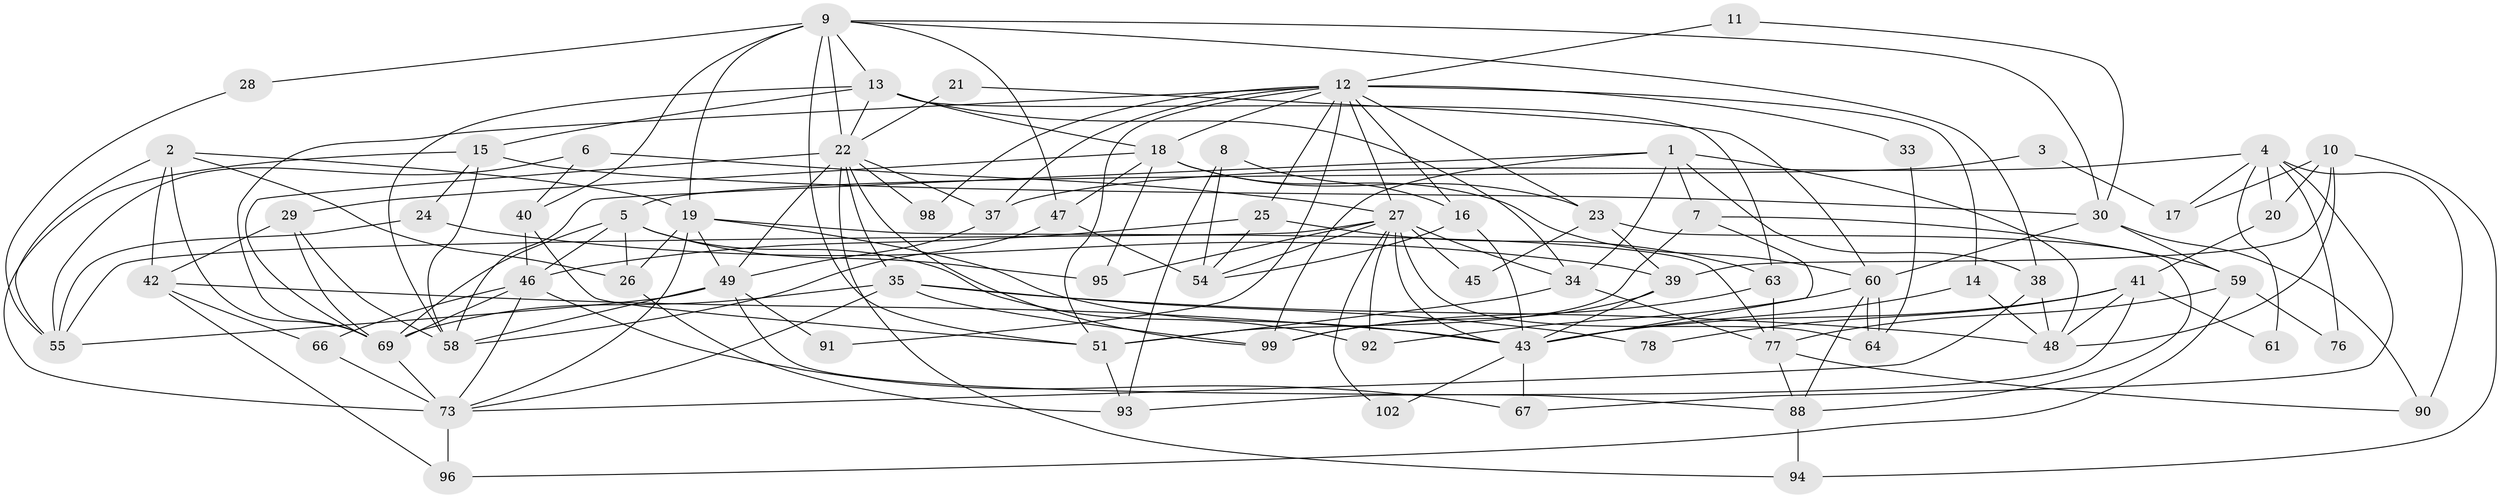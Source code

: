 // original degree distribution, {5: 0.12962962962962962, 3: 0.25, 2: 0.17592592592592593, 6: 0.07407407407407407, 4: 0.2777777777777778, 9: 0.018518518518518517, 7: 0.06481481481481481, 8: 0.009259259259259259}
// Generated by graph-tools (version 1.1) at 2025/41/03/06/25 10:41:53]
// undirected, 72 vertices, 172 edges
graph export_dot {
graph [start="1"]
  node [color=gray90,style=filled];
  1 [super="+103"];
  2 [super="+44"];
  3;
  4 [super="+53"];
  5 [super="+84"];
  6;
  7 [super="+100"];
  8;
  9 [super="+50"];
  10 [super="+71"];
  11;
  12 [super="+107"];
  13 [super="+52"];
  14;
  15 [super="+36"];
  16 [super="+56"];
  17;
  18 [super="+75"];
  19 [super="+74"];
  20;
  21;
  22 [super="+82"];
  23 [super="+104"];
  24 [super="+31"];
  25;
  26;
  27 [super="+32"];
  28;
  29 [super="+68"];
  30 [super="+65"];
  33;
  34 [super="+62"];
  35 [super="+80"];
  37;
  38;
  39;
  40;
  41 [super="+97"];
  42;
  43 [super="+79"];
  45;
  46 [super="+83"];
  47;
  48 [super="+70"];
  49 [super="+101"];
  51 [super="+87"];
  54 [super="+57"];
  55;
  58 [super="+86"];
  59 [super="+105"];
  60 [super="+89"];
  61;
  63 [super="+85"];
  64;
  66;
  67;
  69 [super="+72"];
  73 [super="+81"];
  76;
  77;
  78;
  88;
  90;
  91;
  92;
  93 [super="+106"];
  94;
  95 [super="+108"];
  96;
  98;
  99;
  102;
  1 -- 99;
  1 -- 38;
  1 -- 48;
  1 -- 34;
  1 -- 7;
  1 -- 58;
  2 -- 55;
  2 -- 42;
  2 -- 26;
  2 -- 69;
  2 -- 19;
  3 -- 17;
  3 -- 5;
  4 -- 37;
  4 -- 17;
  4 -- 20;
  4 -- 61;
  4 -- 76;
  4 -- 90;
  4 -- 67;
  5 -- 69;
  5 -- 26;
  5 -- 95 [weight=2];
  5 -- 92;
  5 -- 46;
  6 -- 27 [weight=2];
  6 -- 40;
  6 -- 55;
  7 -- 51 [weight=2];
  7 -- 43;
  7 -- 59;
  8 -- 54;
  8 -- 93;
  8 -- 16;
  9 -- 22;
  9 -- 28;
  9 -- 51;
  9 -- 38;
  9 -- 40;
  9 -- 13;
  9 -- 30;
  9 -- 47;
  9 -- 19;
  10 -- 48;
  10 -- 39;
  10 -- 17;
  10 -- 20;
  10 -- 94;
  11 -- 12;
  11 -- 30;
  12 -- 14;
  12 -- 25;
  12 -- 33;
  12 -- 37;
  12 -- 98;
  12 -- 69;
  12 -- 91;
  12 -- 16;
  12 -- 18;
  12 -- 51;
  12 -- 23;
  12 -- 27;
  13 -- 18;
  13 -- 58;
  13 -- 34;
  13 -- 63;
  13 -- 22;
  13 -- 15;
  14 -- 48;
  14 -- 43;
  15 -- 30 [weight=2];
  15 -- 73;
  15 -- 58;
  15 -- 24;
  16 -- 54;
  16 -- 43;
  18 -- 60;
  18 -- 23;
  18 -- 29;
  18 -- 47;
  18 -- 95;
  19 -- 73;
  19 -- 49;
  19 -- 26;
  19 -- 43;
  19 -- 77;
  20 -- 41;
  21 -- 60;
  21 -- 22;
  22 -- 69;
  22 -- 94;
  22 -- 49 [weight=2];
  22 -- 98;
  22 -- 35;
  22 -- 99;
  22 -- 37;
  23 -- 88;
  23 -- 45;
  23 -- 39;
  24 -- 39;
  24 -- 55;
  25 -- 63;
  25 -- 46;
  25 -- 54;
  26 -- 93;
  27 -- 45;
  27 -- 55;
  27 -- 64;
  27 -- 102;
  27 -- 43;
  27 -- 92;
  27 -- 95;
  27 -- 34;
  27 -- 54;
  28 -- 55;
  29 -- 42;
  29 -- 69;
  29 -- 58;
  30 -- 60;
  30 -- 59 [weight=2];
  30 -- 90;
  33 -- 64;
  34 -- 77 [weight=2];
  34 -- 51;
  35 -- 99;
  35 -- 78;
  35 -- 73;
  35 -- 48;
  35 -- 69;
  37 -- 49;
  38 -- 73;
  38 -- 48;
  39 -- 99;
  39 -- 43;
  40 -- 51;
  40 -- 46;
  41 -- 43;
  41 -- 61;
  41 -- 78;
  41 -- 93;
  41 -- 48;
  42 -- 43;
  42 -- 66;
  42 -- 96;
  43 -- 67;
  43 -- 102;
  46 -- 73;
  46 -- 66;
  46 -- 67;
  46 -- 69;
  47 -- 54;
  47 -- 58;
  49 -- 55;
  49 -- 88;
  49 -- 58;
  49 -- 91;
  51 -- 93;
  59 -- 77;
  59 -- 96;
  59 -- 76;
  60 -- 64;
  60 -- 64;
  60 -- 88;
  60 -- 92;
  63 -- 99;
  63 -- 77;
  66 -- 73;
  69 -- 73 [weight=2];
  73 -- 96;
  77 -- 88;
  77 -- 90;
  88 -- 94;
}
